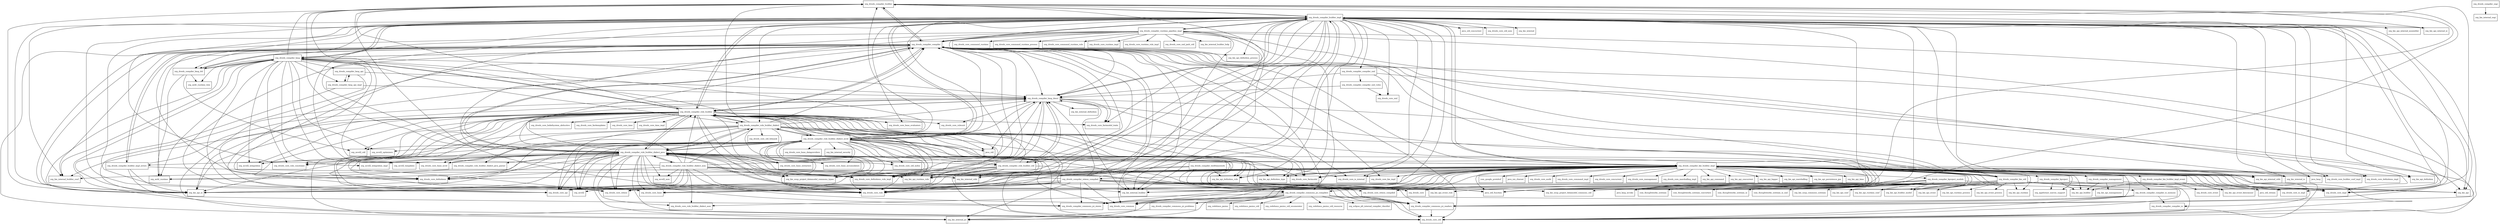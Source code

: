 digraph drools_compiler_7_17_0_Final_package_dependencies {
  node [shape = box, fontsize=10.0];
  org_drools_compiler_builder -> java_lang_invoke;
  org_drools_compiler_builder -> java_util_function;
  org_drools_compiler_builder -> org_drools_compiler_builder_impl;
  org_drools_compiler_builder -> org_drools_compiler_compiler;
  org_drools_compiler_builder -> org_drools_core_impl;
  org_drools_compiler_builder -> org_drools_core_rule;
  org_drools_compiler_builder -> org_kie_api_internal_assembler;
  org_drools_compiler_builder -> org_kie_api_internal_io;
  org_drools_compiler_builder -> org_kie_api_io;
  org_drools_compiler_builder -> org_kie_internal_builder;
  org_drools_compiler_builder_impl -> java_lang;
  org_drools_compiler_builder_impl -> java_lang_invoke;
  org_drools_compiler_builder_impl -> java_util_concurrent;
  org_drools_compiler_builder_impl -> java_util_function;
  org_drools_compiler_builder_impl -> java_util_stream;
  org_drools_compiler_builder_impl -> org_drools_compiler_builder;
  org_drools_compiler_builder_impl -> org_drools_compiler_compiler;
  org_drools_compiler_builder_impl -> org_drools_compiler_compiler_xml;
  org_drools_compiler_builder_impl -> org_drools_compiler_kie_builder_impl;
  org_drools_compiler_builder_impl -> org_drools_compiler_lang;
  org_drools_compiler_builder_impl -> org_drools_compiler_lang_descr;
  org_drools_compiler_builder_impl -> org_drools_compiler_lang_dsl;
  org_drools_compiler_builder_impl -> org_drools_compiler_rule_builder;
  org_drools_compiler_builder_impl -> org_drools_compiler_rule_builder_dialect;
  org_drools_compiler_builder_impl -> org_drools_compiler_rule_builder_dialect_mvel;
  org_drools_compiler_builder_impl -> org_drools_compiler_rule_builder_util;
  org_drools_compiler_builder_impl -> org_drools_compiler_runtime_pipeline_impl;
  org_drools_compiler_builder_impl -> org_drools_core_base;
  org_drools_compiler_builder_impl -> org_drools_core_base_evaluators;
  org_drools_compiler_builder_impl -> org_drools_core_base_mvel;
  org_drools_compiler_builder_impl -> org_drools_core_builder_conf_impl;
  org_drools_compiler_builder_impl -> org_drools_core_common;
  org_drools_compiler_builder_impl -> org_drools_core_definitions;
  org_drools_compiler_builder_impl -> org_drools_core_definitions_impl;
  org_drools_compiler_builder_impl -> org_drools_core_definitions_rule_impl;
  org_drools_compiler_builder_impl -> org_drools_core_factmodel;
  org_drools_compiler_builder_impl -> org_drools_core_factmodel_traits;
  org_drools_compiler_builder_impl -> org_drools_core_impl;
  org_drools_compiler_builder_impl -> org_drools_core_io_impl;
  org_drools_compiler_builder_impl -> org_drools_core_io_internal;
  org_drools_compiler_builder_impl -> org_drools_core_rule;
  org_drools_compiler_builder_impl -> org_drools_core_rule_constraint;
  org_drools_compiler_builder_impl -> org_drools_core_spi;
  org_drools_compiler_builder_impl -> org_drools_core_util;
  org_drools_compiler_builder_impl -> org_drools_core_util_asm;
  org_drools_compiler_builder_impl -> org_drools_core_xml;
  org_drools_compiler_builder_impl -> org_kie_api;
  org_drools_compiler_builder_impl -> org_kie_api_definition;
  org_drools_compiler_builder_impl -> org_kie_api_definition_process;
  org_drools_compiler_builder_impl -> org_kie_api_definition_rule;
  org_drools_compiler_builder_impl -> org_kie_api_definition_type;
  org_drools_compiler_builder_impl -> org_kie_api_internal_assembler;
  org_drools_compiler_builder_impl -> org_kie_api_internal_io;
  org_drools_compiler_builder_impl -> org_kie_api_internal_utils;
  org_drools_compiler_builder_impl -> org_kie_api_io;
  org_drools_compiler_builder_impl -> org_kie_api_runtime_rule;
  org_drools_compiler_builder_impl -> org_kie_internal;
  org_drools_compiler_builder_impl -> org_kie_internal_builder;
  org_drools_compiler_builder_impl -> org_kie_internal_builder_conf;
  org_drools_compiler_builder_impl -> org_kie_internal_io;
  org_drools_compiler_builder_impl -> org_kie_internal_utils;
  org_drools_compiler_builder_impl -> org_kie_soup_project_datamodel_commons_types;
  org_drools_compiler_builder_impl_errors -> org_drools_compiler_compiler;
  org_drools_compiler_builder_impl_errors -> org_drools_compiler_lang_descr;
  org_drools_compiler_builder_impl_errors -> org_drools_core_definitions_rule_impl;
  org_drools_compiler_builder_impl_errors -> org_kie_api_io;
  org_drools_compiler_builder_impl_errors -> org_kie_internal_jci;
  org_drools_compiler_commons_jci_compilers -> org_codehaus_janino;
  org_drools_compiler_commons_jci_compilers -> org_codehaus_janino_util;
  org_drools_compiler_commons_jci_compilers -> org_codehaus_janino_util_enumerator;
  org_drools_compiler_commons_jci_compilers -> org_codehaus_janino_util_resource;
  org_drools_compiler_commons_jci_compilers -> org_drools_compiler_commons_jci_problems;
  org_drools_compiler_commons_jci_compilers -> org_drools_compiler_commons_jci_readers;
  org_drools_compiler_commons_jci_compilers -> org_drools_compiler_commons_jci_stores;
  org_drools_compiler_commons_jci_compilers -> org_drools_compiler_rule_builder_dialect_java;
  org_drools_compiler_commons_jci_compilers -> org_drools_core_common;
  org_drools_compiler_commons_jci_compilers -> org_drools_core_rule_builder_dialect_asm;
  org_drools_compiler_commons_jci_compilers -> org_drools_core_util;
  org_drools_compiler_commons_jci_compilers -> org_eclipse_jdt_internal_compiler_classfmt;
  org_drools_compiler_commons_jci_compilers -> org_kie_internal_jci;
  org_drools_compiler_commons_jci_problems -> org_kie_internal_jci;
  org_drools_compiler_commons_jci_readers -> org_drools_core_util;
  org_drools_compiler_compiler -> org_antlr_runtime;
  org_drools_compiler_compiler -> org_drools_compiler_builder;
  org_drools_compiler_compiler -> org_drools_compiler_builder_impl;
  org_drools_compiler_compiler -> org_drools_compiler_builder_impl_errors;
  org_drools_compiler_compiler -> org_drools_compiler_commons_jci_compilers;
  org_drools_compiler_compiler -> org_drools_compiler_commons_jci_readers;
  org_drools_compiler_compiler -> org_drools_compiler_commons_jci_stores;
  org_drools_compiler_compiler -> org_drools_compiler_lang;
  org_drools_compiler_compiler -> org_drools_compiler_lang_descr;
  org_drools_compiler_compiler -> org_drools_compiler_lang_dsl;
  org_drools_compiler_compiler -> org_drools_compiler_rule_builder;
  org_drools_compiler_compiler -> org_drools_compiler_rule_builder_dialect_java;
  org_drools_compiler_compiler -> org_drools_core_common;
  org_drools_compiler_compiler -> org_drools_core_definitions;
  org_drools_compiler_compiler -> org_drools_core_definitions_rule_impl;
  org_drools_compiler_compiler -> org_drools_core_factmodel_traits;
  org_drools_compiler_compiler -> org_drools_core_io_internal;
  org_drools_compiler_compiler -> org_drools_core_kie_impl;
  org_drools_compiler_compiler -> org_drools_core_rule;
  org_drools_compiler_compiler -> org_drools_core_spi;
  org_drools_compiler_compiler -> org_drools_core_util;
  org_drools_compiler_compiler -> org_kie_api;
  org_drools_compiler_compiler -> org_kie_api_definition_process;
  org_drools_compiler_compiler -> org_kie_api_internal_utils;
  org_drools_compiler_compiler -> org_kie_api_io;
  org_drools_compiler_compiler -> org_kie_internal_builder;
  org_drools_compiler_compiler -> org_kie_internal_builder_conf;
  org_drools_compiler_compiler -> org_kie_internal_io;
  org_drools_compiler_compiler -> org_kie_internal_jci;
  org_drools_compiler_compiler -> org_kie_soup_project_datamodel_commons_types;
  org_drools_compiler_compiler_io_memory -> org_drools_compiler_commons_jci_readers;
  org_drools_compiler_compiler_io_memory -> org_drools_compiler_commons_jci_stores;
  org_drools_compiler_compiler_io_memory -> org_drools_compiler_compiler_io;
  org_drools_compiler_compiler_io_memory -> org_drools_core_util;
  org_drools_compiler_compiler_xml -> org_drools_compiler_compiler_xml_rules;
  org_drools_compiler_compiler_xml -> org_drools_compiler_lang_descr;
  org_drools_compiler_compiler_xml -> org_drools_core_util;
  org_drools_compiler_compiler_xml -> org_drools_core_xml;
  org_drools_compiler_compiler_xml_rules -> org_drools_compiler_lang_descr;
  org_drools_compiler_compiler_xml_rules -> org_drools_core_xml;
  org_drools_compiler_kie_builder_impl -> com_google_protobuf;
  org_drools_compiler_kie_builder_impl -> java_lang;
  org_drools_compiler_kie_builder_impl -> java_lang_invoke;
  org_drools_compiler_kie_builder_impl -> java_nio_charset;
  org_drools_compiler_kie_builder_impl -> java_util_function;
  org_drools_compiler_kie_builder_impl -> java_util_stream;
  org_drools_compiler_kie_builder_impl -> org_appformer_maven_support;
  org_drools_compiler_kie_builder_impl -> org_drools_compiler_builder_impl;
  org_drools_compiler_kie_builder_impl -> org_drools_compiler_commons_jci_compilers;
  org_drools_compiler_kie_builder_impl -> org_drools_compiler_commons_jci_readers;
  org_drools_compiler_kie_builder_impl -> org_drools_compiler_commons_jci_stores;
  org_drools_compiler_kie_builder_impl -> org_drools_compiler_compiler;
  org_drools_compiler_kie_builder_impl -> org_drools_compiler_compiler_io;
  org_drools_compiler_kie_builder_impl -> org_drools_compiler_compiler_io_memory;
  org_drools_compiler_kie_builder_impl -> org_drools_compiler_kie_builder_impl_event;
  org_drools_compiler_kie_builder_impl -> org_drools_compiler_kie_util;
  org_drools_compiler_kie_builder_impl -> org_drools_compiler_kproject;
  org_drools_compiler_kie_builder_impl -> org_drools_compiler_kproject_models;
  org_drools_compiler_kie_builder_impl -> org_drools_compiler_management;
  org_drools_compiler_kie_builder_impl -> org_drools_compiler_reteoo_compiled;
  org_drools_compiler_kie_builder_impl -> org_drools_compiler_rule_builder_dialect_java;
  org_drools_compiler_kie_builder_impl -> org_drools_core;
  org_drools_compiler_kie_builder_impl -> org_drools_core_audit;
  org_drools_compiler_kie_builder_impl -> org_drools_core_base;
  org_drools_compiler_kie_builder_impl -> org_drools_core_builder_conf_impl;
  org_drools_compiler_kie_builder_impl -> org_drools_core_command_impl;
  org_drools_compiler_kie_builder_impl -> org_drools_core_common;
  org_drools_compiler_kie_builder_impl -> org_drools_core_concurrent;
  org_drools_compiler_kie_builder_impl -> org_drools_core_definitions;
  org_drools_compiler_kie_builder_impl -> org_drools_core_definitions_impl;
  org_drools_compiler_kie_builder_impl -> org_drools_core_definitions_rule_impl;
  org_drools_compiler_kie_builder_impl -> org_drools_core_factmodel;
  org_drools_compiler_kie_builder_impl -> org_drools_core_impl;
  org_drools_compiler_kie_builder_impl -> org_drools_core_io_impl;
  org_drools_compiler_kie_builder_impl -> org_drools_core_io_internal;
  org_drools_compiler_kie_builder_impl -> org_drools_core_kie_impl;
  org_drools_compiler_kie_builder_impl -> org_drools_core_management;
  org_drools_compiler_kie_builder_impl -> org_drools_core_marshalling_impl;
  org_drools_compiler_kie_builder_impl -> org_drools_core_reteoo;
  org_drools_compiler_kie_builder_impl -> org_drools_core_reteoo_compiled;
  org_drools_compiler_kie_builder_impl -> org_drools_core_rule;
  org_drools_compiler_kie_builder_impl -> org_drools_core_spi;
  org_drools_compiler_kie_builder_impl -> org_drools_core_util;
  org_drools_compiler_kie_builder_impl -> org_kie_api;
  org_drools_compiler_kie_builder_impl -> org_kie_api_builder;
  org_drools_compiler_kie_builder_impl -> org_kie_api_builder_model;
  org_drools_compiler_kie_builder_impl -> org_kie_api_command;
  org_drools_compiler_kie_builder_impl -> org_kie_api_concurrent;
  org_drools_compiler_kie_builder_impl -> org_kie_api_conf;
  org_drools_compiler_kie_builder_impl -> org_kie_api_definition;
  org_drools_compiler_kie_builder_impl -> org_kie_api_definition_rule;
  org_drools_compiler_kie_builder_impl -> org_kie_api_definition_type;
  org_drools_compiler_kie_builder_impl -> org_kie_api_event;
  org_drools_compiler_kie_builder_impl -> org_kie_api_event_kiescanner;
  org_drools_compiler_kie_builder_impl -> org_kie_api_internal_utils;
  org_drools_compiler_kie_builder_impl -> org_kie_api_io;
  org_drools_compiler_kie_builder_impl -> org_kie_api_logger;
  org_drools_compiler_kie_builder_impl -> org_kie_api_marshalling;
  org_drools_compiler_kie_builder_impl -> org_kie_api_persistence_jpa;
  org_drools_compiler_kie_builder_impl -> org_kie_api_runtime;
  org_drools_compiler_kie_builder_impl -> org_kie_api_runtime_conf;
  org_drools_compiler_kie_builder_impl -> org_kie_api_runtime_rule;
  org_drools_compiler_kie_builder_impl -> org_kie_api_time;
  org_drools_compiler_kie_builder_impl -> org_kie_internal_builder;
  org_drools_compiler_kie_builder_impl -> org_kie_internal_io;
  org_drools_compiler_kie_builder_impl -> org_kie_internal_jci;
  org_drools_compiler_kie_builder_impl -> org_kie_internal_utils;
  org_drools_compiler_kie_builder_impl_event -> org_drools_core_event;
  org_drools_compiler_kie_builder_impl_event -> org_kie_api_builder;
  org_drools_compiler_kie_builder_impl_event -> org_kie_api_event_kiescanner;
  org_drools_compiler_kie_util -> java_lang_invoke;
  org_drools_compiler_kie_util -> java_util_function;
  org_drools_compiler_kie_util -> org_drools_compiler_builder_impl;
  org_drools_compiler_kie_util -> org_drools_compiler_compiler;
  org_drools_compiler_kie_util -> org_drools_compiler_kie_builder_impl;
  org_drools_compiler_kie_util -> org_drools_compiler_lang_descr;
  org_drools_compiler_kie_util -> org_drools_core_impl;
  org_drools_compiler_kie_util -> org_drools_core_io_impl;
  org_drools_compiler_kie_util -> org_drools_core_util;
  org_drools_compiler_kie_util -> org_kie_api;
  org_drools_compiler_kie_util -> org_kie_api_builder_model;
  org_drools_compiler_kie_util -> org_kie_api_event;
  org_drools_compiler_kie_util -> org_kie_api_event_process;
  org_drools_compiler_kie_util -> org_kie_api_event_rule;
  org_drools_compiler_kie_util -> org_kie_api_io;
  org_drools_compiler_kie_util -> org_kie_api_runtime;
  org_drools_compiler_kie_util -> org_kie_api_runtime_process;
  org_drools_compiler_kie_util -> org_kie_internal_builder;
  org_drools_compiler_kie_util -> org_kie_soup_project_datamodel_commons_util;
  org_drools_compiler_kie_util -> org_mvel2;
  org_drools_compiler_kproject -> java_lang_invoke;
  org_drools_compiler_kproject -> java_util_function;
  org_drools_compiler_kproject -> java_util_stream;
  org_drools_compiler_kproject -> org_appformer_maven_support;
  org_drools_compiler_kproject -> org_kie_api_builder;
  org_drools_compiler_kproject_models -> com_thoughtworks_xstream;
  org_drools_compiler_kproject_models -> com_thoughtworks_xstream_converters;
  org_drools_compiler_kproject_models -> com_thoughtworks_xstream_io;
  org_drools_compiler_kproject_models -> com_thoughtworks_xstream_io_xml;
  org_drools_compiler_kproject_models -> java_lang_invoke;
  org_drools_compiler_kproject_models -> java_util_function;
  org_drools_compiler_kproject_models -> org_drools_core;
  org_drools_compiler_kproject_models -> org_drools_core_util;
  org_drools_compiler_kproject_models -> org_kie_api_builder_model;
  org_drools_compiler_kproject_models -> org_kie_api_conf;
  org_drools_compiler_kproject_models -> org_kie_api_io;
  org_drools_compiler_kproject_models -> org_kie_api_runtime_conf;
  org_drools_compiler_kproject_models -> org_kie_soup_commons_xstream;
  org_drools_compiler_lang -> org_antlr_runtime;
  org_drools_compiler_lang -> org_antlr_runtime_tree;
  org_drools_compiler_lang -> org_drools_compiler_builder;
  org_drools_compiler_lang -> org_drools_compiler_builder_impl;
  org_drools_compiler_lang -> org_drools_compiler_compiler;
  org_drools_compiler_lang -> org_drools_compiler_lang_api;
  org_drools_compiler_lang -> org_drools_compiler_lang_api_impl;
  org_drools_compiler_lang -> org_drools_compiler_lang_descr;
  org_drools_compiler_lang -> org_drools_compiler_lang_dsl;
  org_drools_compiler_lang -> org_drools_compiler_rule_builder;
  org_drools_compiler_lang -> org_drools_compiler_rule_builder_dialect;
  org_drools_compiler_lang -> org_drools_core_base;
  org_drools_compiler_lang -> org_drools_core_base_evaluators;
  org_drools_compiler_lang -> org_drools_core_rule;
  org_drools_compiler_lang -> org_drools_core_rule_constraint;
  org_drools_compiler_lang -> org_drools_core_util;
  org_drools_compiler_lang -> org_kie_api_io;
  org_drools_compiler_lang -> org_kie_internal_builder_conf;
  org_drools_compiler_lang -> org_mvel2_integration;
  org_drools_compiler_lang -> org_mvel2_integration_impl;
  org_drools_compiler_lang -> org_mvel2_optimizers;
  org_drools_compiler_lang -> org_mvel2_templates;
  org_drools_compiler_lang_api -> org_drools_compiler_lang_api_impl;
  org_drools_compiler_lang_api -> org_drools_compiler_lang_descr;
  org_drools_compiler_lang_api -> org_kie_api_io;
  org_drools_compiler_lang_api_impl -> org_drools_compiler_lang_api;
  org_drools_compiler_lang_api_impl -> org_drools_compiler_lang_descr;
  org_drools_compiler_lang_api_impl -> org_kie_api_io;
  org_drools_compiler_lang_descr -> java_util;
  org_drools_compiler_lang_descr -> org_drools_compiler_builder_impl;
  org_drools_compiler_lang_descr -> org_drools_compiler_rule_builder;
  org_drools_compiler_lang_descr -> org_drools_compiler_rule_builder_util;
  org_drools_compiler_lang_descr -> org_drools_core_definitions_rule_impl;
  org_drools_compiler_lang_descr -> org_drools_core_factmodel;
  org_drools_compiler_lang_descr -> org_drools_core_factmodel_traits;
  org_drools_compiler_lang_descr -> org_drools_core_rule;
  org_drools_compiler_lang_descr -> org_drools_core_ruleunit;
  org_drools_compiler_lang_descr -> org_drools_core_util;
  org_drools_compiler_lang_descr -> org_kie_api_io;
  org_drools_compiler_lang_descr -> org_kie_internal_builder;
  org_drools_compiler_lang_descr -> org_kie_internal_definition;
  org_drools_compiler_lang_dsl -> org_antlr_runtime;
  org_drools_compiler_lang_dsl -> org_antlr_runtime_tree;
  org_drools_compiler_lang_dsl -> org_drools_compiler_compiler;
  org_drools_compiler_lang_dsl -> org_drools_compiler_lang;
  org_drools_compiler_lang_dsl -> org_mvel2_util;
  org_drools_compiler_management -> org_drools_core_impl;
  org_drools_compiler_management -> org_kie_api_builder;
  org_drools_compiler_management -> org_kie_api_management;
  org_drools_compiler_osgi -> org_kie_internal_osgi;
  org_drools_compiler_reteoo_compiled -> org_drools_compiler_builder_impl;
  org_drools_compiler_reteoo_compiled -> org_drools_compiler_commons_jci_compilers;
  org_drools_compiler_reteoo_compiled -> org_drools_compiler_commons_jci_readers;
  org_drools_compiler_reteoo_compiled -> org_drools_compiler_commons_jci_stores;
  org_drools_compiler_reteoo_compiled -> org_drools_compiler_compiler;
  org_drools_compiler_reteoo_compiled -> org_drools_compiler_compiler_io_memory;
  org_drools_compiler_reteoo_compiled -> org_drools_compiler_lang_descr;
  org_drools_compiler_reteoo_compiled -> org_drools_compiler_rule_builder_dialect_java;
  org_drools_compiler_reteoo_compiled -> org_drools_core_base;
  org_drools_compiler_reteoo_compiled -> org_drools_core_common;
  org_drools_compiler_reteoo_compiled -> org_drools_core_reteoo;
  org_drools_compiler_reteoo_compiled -> org_drools_core_reteoo_compiled;
  org_drools_compiler_reteoo_compiled -> org_drools_core_rule;
  org_drools_compiler_reteoo_compiled -> org_drools_core_spi;
  org_drools_compiler_reteoo_compiled -> org_drools_core_util;
  org_drools_compiler_reteoo_compiled -> org_kie_internal_jci;
  org_drools_compiler_rule_builder -> java_lang_invoke;
  org_drools_compiler_rule_builder -> java_util;
  org_drools_compiler_rule_builder -> java_util_function;
  org_drools_compiler_rule_builder -> org_drools_compiler_builder;
  org_drools_compiler_rule_builder -> org_drools_compiler_builder_impl;
  org_drools_compiler_rule_builder -> org_drools_compiler_compiler;
  org_drools_compiler_rule_builder -> org_drools_compiler_lang;
  org_drools_compiler_rule_builder -> org_drools_compiler_lang_descr;
  org_drools_compiler_rule_builder -> org_drools_compiler_rule_builder_dialect;
  org_drools_compiler_rule_builder -> org_drools_compiler_rule_builder_dialect_java;
  org_drools_compiler_rule_builder -> org_drools_compiler_rule_builder_dialect_mvel;
  org_drools_compiler_rule_builder -> org_drools_core_base;
  org_drools_compiler_rule_builder -> org_drools_core_base_evaluators;
  org_drools_compiler_rule_builder -> org_drools_core_base_extractors;
  org_drools_compiler_rule_builder -> org_drools_core_base_mvel;
  org_drools_compiler_rule_builder -> org_drools_core_beliefsystem_abductive;
  org_drools_compiler_rule_builder -> org_drools_core_definitions;
  org_drools_compiler_rule_builder -> org_drools_core_definitions_rule_impl;
  org_drools_compiler_rule_builder -> org_drools_core_factmodel;
  org_drools_compiler_rule_builder -> org_drools_core_factmodel_traits;
  org_drools_compiler_rule_builder -> org_drools_core_facttemplates;
  org_drools_compiler_rule_builder -> org_drools_core_impl;
  org_drools_compiler_rule_builder -> org_drools_core_reteoo;
  org_drools_compiler_rule_builder -> org_drools_core_rule;
  org_drools_compiler_rule_builder -> org_drools_core_rule_constraint;
  org_drools_compiler_rule_builder -> org_drools_core_ruleunit;
  org_drools_compiler_rule_builder -> org_drools_core_spi;
  org_drools_compiler_rule_builder -> org_drools_core_time;
  org_drools_compiler_rule_builder -> org_drools_core_time_impl;
  org_drools_compiler_rule_builder -> org_drools_core_util;
  org_drools_compiler_rule_builder -> org_drools_core_util_index;
  org_drools_compiler_rule_builder -> org_kie_api_definition_rule;
  org_drools_compiler_rule_builder -> org_kie_api_definition_type;
  org_drools_compiler_rule_builder -> org_kie_api_io;
  org_drools_compiler_rule_builder -> org_kie_api_runtime_rule;
  org_drools_compiler_rule_builder -> org_kie_internal_builder;
  org_drools_compiler_rule_builder -> org_kie_internal_builder_conf;
  org_drools_compiler_rule_builder -> org_kie_soup_project_datamodel_commons_types;
  org_drools_compiler_rule_builder -> org_kie_soup_project_datamodel_commons_util;
  org_drools_compiler_rule_builder -> org_mvel2;
  org_drools_compiler_rule_builder -> org_mvel2_integration;
  org_drools_compiler_rule_builder -> org_mvel2_util;
  org_drools_compiler_rule_builder_dialect -> org_drools_compiler_builder;
  org_drools_compiler_rule_builder_dialect -> org_drools_compiler_commons_jci_readers;
  org_drools_compiler_rule_builder_dialect -> org_drools_compiler_compiler;
  org_drools_compiler_rule_builder_dialect -> org_drools_compiler_lang_descr;
  org_drools_compiler_rule_builder_dialect -> org_drools_compiler_rule_builder;
  org_drools_compiler_rule_builder_dialect -> org_drools_compiler_rule_builder_dialect_java;
  org_drools_compiler_rule_builder_dialect -> org_drools_compiler_rule_builder_dialect_java_parser;
  org_drools_compiler_rule_builder_dialect -> org_drools_compiler_rule_builder_dialect_mvel;
  org_drools_compiler_rule_builder_dialect -> org_drools_core_definitions_rule_impl;
  org_drools_compiler_rule_builder_dialect -> org_drools_core_factmodel;
  org_drools_compiler_rule_builder_dialect -> org_drools_core_reteoo;
  org_drools_compiler_rule_builder_dialect -> org_drools_core_rule;
  org_drools_compiler_rule_builder_dialect -> org_drools_core_spi;
  org_drools_compiler_rule_builder_dialect -> org_drools_core_util;
  org_drools_compiler_rule_builder_dialect -> org_drools_core_util_bitmask;
  org_drools_compiler_rule_builder_dialect -> org_kie_api_definition_type;
  org_drools_compiler_rule_builder_dialect -> org_kie_api_io;
  org_drools_compiler_rule_builder_dialect -> org_kie_soup_project_datamodel_commons_types;
  org_drools_compiler_rule_builder_dialect -> org_mvel2;
  org_drools_compiler_rule_builder_dialect_asm -> org_drools_compiler_builder;
  org_drools_compiler_rule_builder_dialect_asm -> org_drools_compiler_compiler;
  org_drools_compiler_rule_builder_dialect_asm -> org_drools_compiler_lang_descr;
  org_drools_compiler_rule_builder_dialect_asm -> org_drools_compiler_rule_builder;
  org_drools_compiler_rule_builder_dialect_asm -> org_drools_compiler_rule_builder_dialect;
  org_drools_compiler_rule_builder_dialect_asm -> org_drools_compiler_rule_builder_dialect_java;
  org_drools_compiler_rule_builder_dialect_asm -> org_drools_core;
  org_drools_compiler_rule_builder_dialect_asm -> org_drools_core_common;
  org_drools_compiler_rule_builder_dialect_asm -> org_drools_core_definitions;
  org_drools_compiler_rule_builder_dialect_asm -> org_drools_core_definitions_rule_impl;
  org_drools_compiler_rule_builder_dialect_asm -> org_drools_core_reteoo;
  org_drools_compiler_rule_builder_dialect_asm -> org_drools_core_rule;
  org_drools_compiler_rule_builder_dialect_asm -> org_drools_core_rule_builder_dialect_asm;
  org_drools_compiler_rule_builder_dialect_asm -> org_drools_core_spi;
  org_drools_compiler_rule_builder_dialect_asm -> org_kie_api_io;
  org_drools_compiler_rule_builder_dialect_asm -> org_kie_api_runtime_rule;
  org_drools_compiler_rule_builder_dialect_asm -> org_kie_soup_project_datamodel_commons_types;
  org_drools_compiler_rule_builder_dialect_asm -> org_mvel2_asm;
  org_drools_compiler_rule_builder_dialect_java -> java_lang_invoke;
  org_drools_compiler_rule_builder_dialect_java -> java_util_function;
  org_drools_compiler_rule_builder_dialect_java -> org_antlr_runtime;
  org_drools_compiler_rule_builder_dialect_java -> org_drools_compiler_builder;
  org_drools_compiler_rule_builder_dialect_java -> org_drools_compiler_builder_impl;
  org_drools_compiler_rule_builder_dialect_java -> org_drools_compiler_builder_impl_errors;
  org_drools_compiler_rule_builder_dialect_java -> org_drools_compiler_commons_jci_compilers;
  org_drools_compiler_rule_builder_dialect_java -> org_drools_compiler_commons_jci_readers;
  org_drools_compiler_rule_builder_dialect_java -> org_drools_compiler_commons_jci_stores;
  org_drools_compiler_rule_builder_dialect_java -> org_drools_compiler_compiler;
  org_drools_compiler_rule_builder_dialect_java -> org_drools_compiler_kie_builder_impl;
  org_drools_compiler_rule_builder_dialect_java -> org_drools_compiler_lang_descr;
  org_drools_compiler_rule_builder_dialect_java -> org_drools_compiler_rule_builder;
  org_drools_compiler_rule_builder_dialect_java -> org_drools_compiler_rule_builder_dialect;
  org_drools_compiler_rule_builder_dialect_java -> org_drools_compiler_rule_builder_dialect_asm;
  org_drools_compiler_rule_builder_dialect_java -> org_drools_compiler_rule_builder_dialect_java_parser;
  org_drools_compiler_rule_builder_dialect_java -> org_drools_compiler_rule_builder_dialect_mvel;
  org_drools_compiler_rule_builder_dialect_java -> org_drools_compiler_rule_builder_util;
  org_drools_compiler_rule_builder_dialect_java -> org_drools_core_base;
  org_drools_compiler_rule_builder_dialect_java -> org_drools_core_base_accumulators;
  org_drools_compiler_rule_builder_dialect_java -> org_drools_core_base_extractors;
  org_drools_compiler_rule_builder_dialect_java -> org_drools_core_base_mvel;
  org_drools_compiler_rule_builder_dialect_java -> org_drools_core_definitions;
  org_drools_compiler_rule_builder_dialect_java -> org_drools_core_definitions_rule_impl;
  org_drools_compiler_rule_builder_dialect_java -> org_drools_core_io_internal;
  org_drools_compiler_rule_builder_dialect_java -> org_drools_core_reteoo;
  org_drools_compiler_rule_builder_dialect_java -> org_drools_core_rule;
  org_drools_compiler_rule_builder_dialect_java -> org_drools_core_rule_builder_dialect_asm;
  org_drools_compiler_rule_builder_dialect_java -> org_drools_core_rule_constraint;
  org_drools_compiler_rule_builder_dialect_java -> org_drools_core_spi;
  org_drools_compiler_rule_builder_dialect_java -> org_drools_core_util;
  org_drools_compiler_rule_builder_dialect_java -> org_drools_core_util_index;
  org_drools_compiler_rule_builder_dialect_java -> org_kie_api_io;
  org_drools_compiler_rule_builder_dialect_java -> org_kie_api_runtime_rule;
  org_drools_compiler_rule_builder_dialect_java -> org_kie_internal_jci;
  org_drools_compiler_rule_builder_dialect_java -> org_kie_internal_utils;
  org_drools_compiler_rule_builder_dialect_java -> org_kie_soup_project_datamodel_commons_types;
  org_drools_compiler_rule_builder_dialect_java -> org_mvel2;
  org_drools_compiler_rule_builder_dialect_java -> org_mvel2_asm;
  org_drools_compiler_rule_builder_dialect_java -> org_mvel2_integration;
  org_drools_compiler_rule_builder_dialect_java -> org_mvel2_integration_impl;
  org_drools_compiler_rule_builder_dialect_java -> org_mvel2_templates;
  org_drools_compiler_rule_builder_dialect_java_parser -> org_antlr_runtime;
  org_drools_compiler_rule_builder_dialect_mvel -> java_lang_invoke;
  org_drools_compiler_rule_builder_dialect_mvel -> java_util;
  org_drools_compiler_rule_builder_dialect_mvel -> java_util_function;
  org_drools_compiler_rule_builder_dialect_mvel -> org_drools_compiler_builder;
  org_drools_compiler_rule_builder_dialect_mvel -> org_drools_compiler_builder_impl;
  org_drools_compiler_rule_builder_dialect_mvel -> org_drools_compiler_commons_jci_readers;
  org_drools_compiler_rule_builder_dialect_mvel -> org_drools_compiler_compiler;
  org_drools_compiler_rule_builder_dialect_mvel -> org_drools_compiler_lang;
  org_drools_compiler_rule_builder_dialect_mvel -> org_drools_compiler_lang_descr;
  org_drools_compiler_rule_builder_dialect_mvel -> org_drools_compiler_rule_builder;
  org_drools_compiler_rule_builder_dialect_mvel -> org_drools_compiler_rule_builder_dialect;
  org_drools_compiler_rule_builder_dialect_mvel -> org_drools_compiler_rule_builder_dialect_java;
  org_drools_compiler_rule_builder_dialect_mvel -> org_drools_compiler_rule_builder_util;
  org_drools_compiler_rule_builder_dialect_mvel -> org_drools_core_base;
  org_drools_compiler_rule_builder_dialect_mvel -> org_drools_core_base_accumulators;
  org_drools_compiler_rule_builder_dialect_mvel -> org_drools_core_base_dataproviders;
  org_drools_compiler_rule_builder_dialect_mvel -> org_drools_core_base_extractors;
  org_drools_compiler_rule_builder_dialect_mvel -> org_drools_core_base_mvel;
  org_drools_compiler_rule_builder_dialect_mvel -> org_drools_core_common;
  org_drools_compiler_rule_builder_dialect_mvel -> org_drools_core_definitions;
  org_drools_compiler_rule_builder_dialect_mvel -> org_drools_core_definitions_rule_impl;
  org_drools_compiler_rule_builder_dialect_mvel -> org_drools_core_reteoo;
  org_drools_compiler_rule_builder_dialect_mvel -> org_drools_core_rule;
  org_drools_compiler_rule_builder_dialect_mvel -> org_drools_core_rule_constraint;
  org_drools_compiler_rule_builder_dialect_mvel -> org_drools_core_spi;
  org_drools_compiler_rule_builder_dialect_mvel -> org_drools_core_util;
  org_drools_compiler_rule_builder_dialect_mvel -> org_drools_core_util_index;
  org_drools_compiler_rule_builder_dialect_mvel -> org_kie_api_definition_rule;
  org_drools_compiler_rule_builder_dialect_mvel -> org_kie_api_io;
  org_drools_compiler_rule_builder_dialect_mvel -> org_kie_api_runtime_rule;
  org_drools_compiler_rule_builder_dialect_mvel -> org_kie_internal_security;
  org_drools_compiler_rule_builder_dialect_mvel -> org_kie_internal_utils;
  org_drools_compiler_rule_builder_dialect_mvel -> org_kie_soup_project_datamodel_commons_types;
  org_drools_compiler_rule_builder_dialect_mvel -> org_mvel2;
  org_drools_compiler_rule_builder_dialect_mvel -> org_mvel2_optimizers;
  org_drools_compiler_rule_builder_dialect_mvel -> org_mvel2_util;
  org_drools_compiler_rule_builder_util -> java_util_function;
  org_drools_compiler_rule_builder_util -> org_drools_compiler_compiler;
  org_drools_compiler_rule_builder_util -> org_drools_compiler_lang_descr;
  org_drools_compiler_rule_builder_util -> org_drools_compiler_rule_builder;
  org_drools_compiler_rule_builder_util -> org_drools_core_definitions_rule_impl;
  org_drools_compiler_rule_builder_util -> org_drools_core_rule;
  org_drools_compiler_rule_builder_util -> org_drools_core_util;
  org_drools_compiler_rule_builder_util -> org_kie_api_runtime_rule;
  org_drools_compiler_rule_builder_util -> org_kie_internal_builder_conf;
  org_drools_compiler_rule_builder_util -> org_kie_internal_utils;
  org_drools_compiler_rule_builder_util -> org_kie_soup_project_datamodel_commons_types;
  org_drools_compiler_runtime_pipeline_impl -> org_drools_compiler_builder_impl;
  org_drools_compiler_runtime_pipeline_impl -> org_drools_compiler_commons_jci_readers;
  org_drools_compiler_runtime_pipeline_impl -> org_drools_compiler_compiler;
  org_drools_compiler_runtime_pipeline_impl -> org_drools_compiler_lang_descr;
  org_drools_compiler_runtime_pipeline_impl -> org_drools_compiler_rule_builder_dialect_java;
  org_drools_compiler_runtime_pipeline_impl -> org_drools_core_command_runtime;
  org_drools_compiler_runtime_pipeline_impl -> org_drools_core_command_runtime_process;
  org_drools_compiler_runtime_pipeline_impl -> org_drools_core_command_runtime_rule;
  org_drools_compiler_runtime_pipeline_impl -> org_drools_core_common;
  org_drools_compiler_runtime_pipeline_impl -> org_drools_core_definitions;
  org_drools_compiler_runtime_pipeline_impl -> org_drools_core_impl;
  org_drools_compiler_runtime_pipeline_impl -> org_drools_core_rule;
  org_drools_compiler_runtime_pipeline_impl -> org_drools_core_runtime_impl;
  org_drools_compiler_runtime_pipeline_impl -> org_drools_core_runtime_rule_impl;
  org_drools_compiler_runtime_pipeline_impl -> org_drools_core_xml_jaxb_util;
  org_drools_compiler_runtime_pipeline_impl -> org_kie_api;
  org_drools_compiler_runtime_pipeline_impl -> org_kie_api_io;
  org_drools_compiler_runtime_pipeline_impl -> org_kie_internal_builder;
  org_drools_compiler_runtime_pipeline_impl -> org_kie_internal_builder_help;
  org_drools_compiler_testframework -> org_drools_core;
  org_drools_compiler_testframework -> org_drools_core_spi;
  org_drools_compiler_testframework -> org_kie_api_definition_rule;
  org_drools_compiler_testframework -> org_kie_api_event_rule;
  org_drools_compiler_testframework -> org_kie_api_runtime_rule;
}
